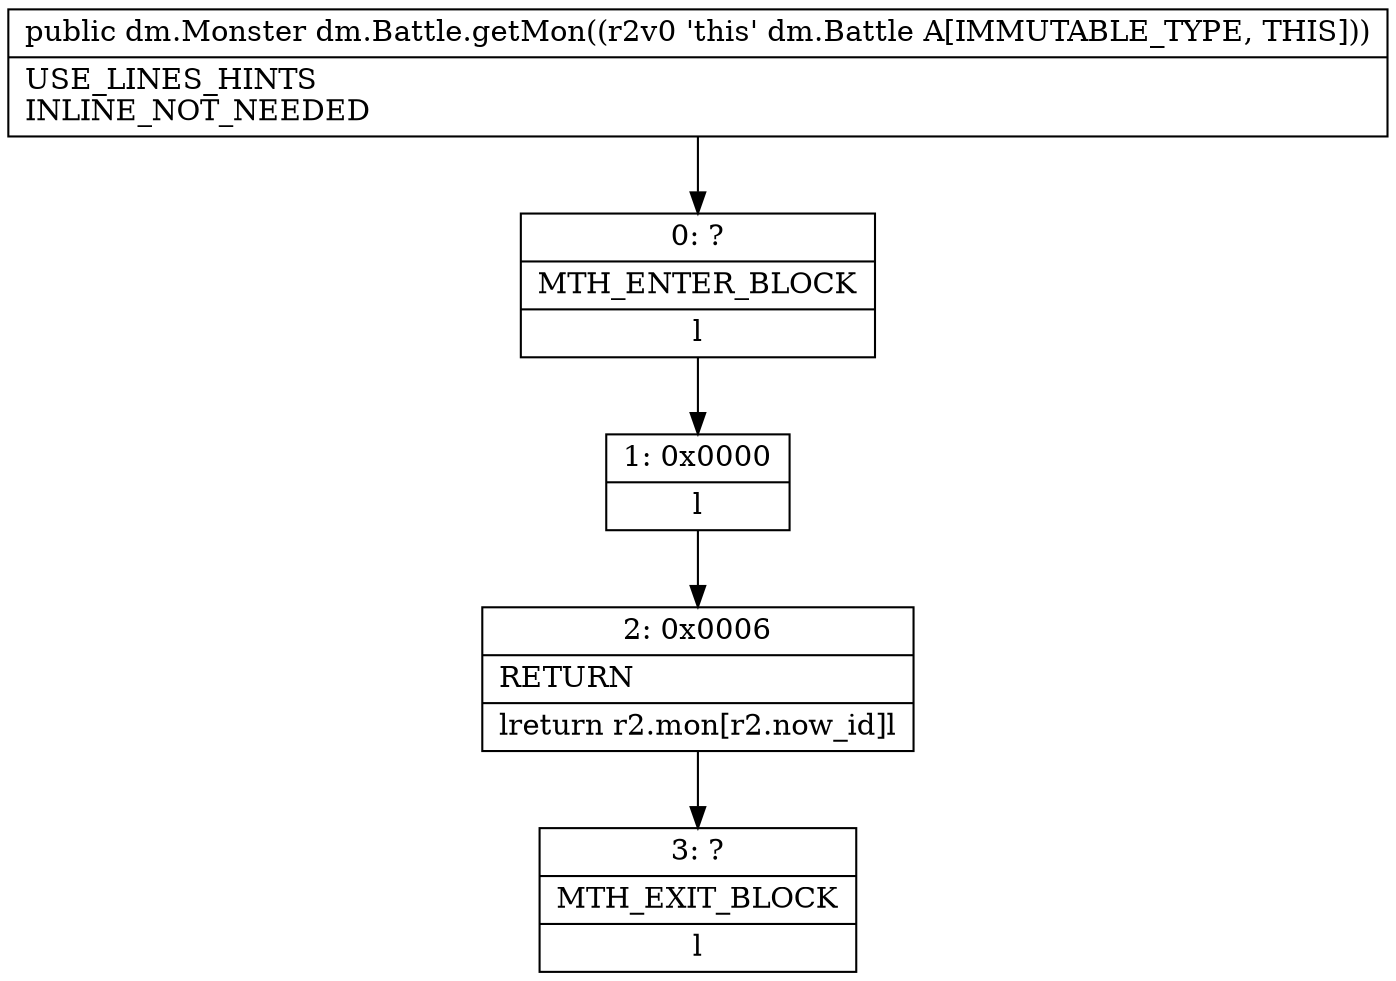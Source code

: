 digraph "CFG fordm.Battle.getMon()Ldm\/Monster;" {
Node_0 [shape=record,label="{0\:\ ?|MTH_ENTER_BLOCK\l|l}"];
Node_1 [shape=record,label="{1\:\ 0x0000|l}"];
Node_2 [shape=record,label="{2\:\ 0x0006|RETURN\l|lreturn r2.mon[r2.now_id]l}"];
Node_3 [shape=record,label="{3\:\ ?|MTH_EXIT_BLOCK\l|l}"];
MethodNode[shape=record,label="{public dm.Monster dm.Battle.getMon((r2v0 'this' dm.Battle A[IMMUTABLE_TYPE, THIS]))  | USE_LINES_HINTS\lINLINE_NOT_NEEDED\l}"];
MethodNode -> Node_0;
Node_0 -> Node_1;
Node_1 -> Node_2;
Node_2 -> Node_3;
}

